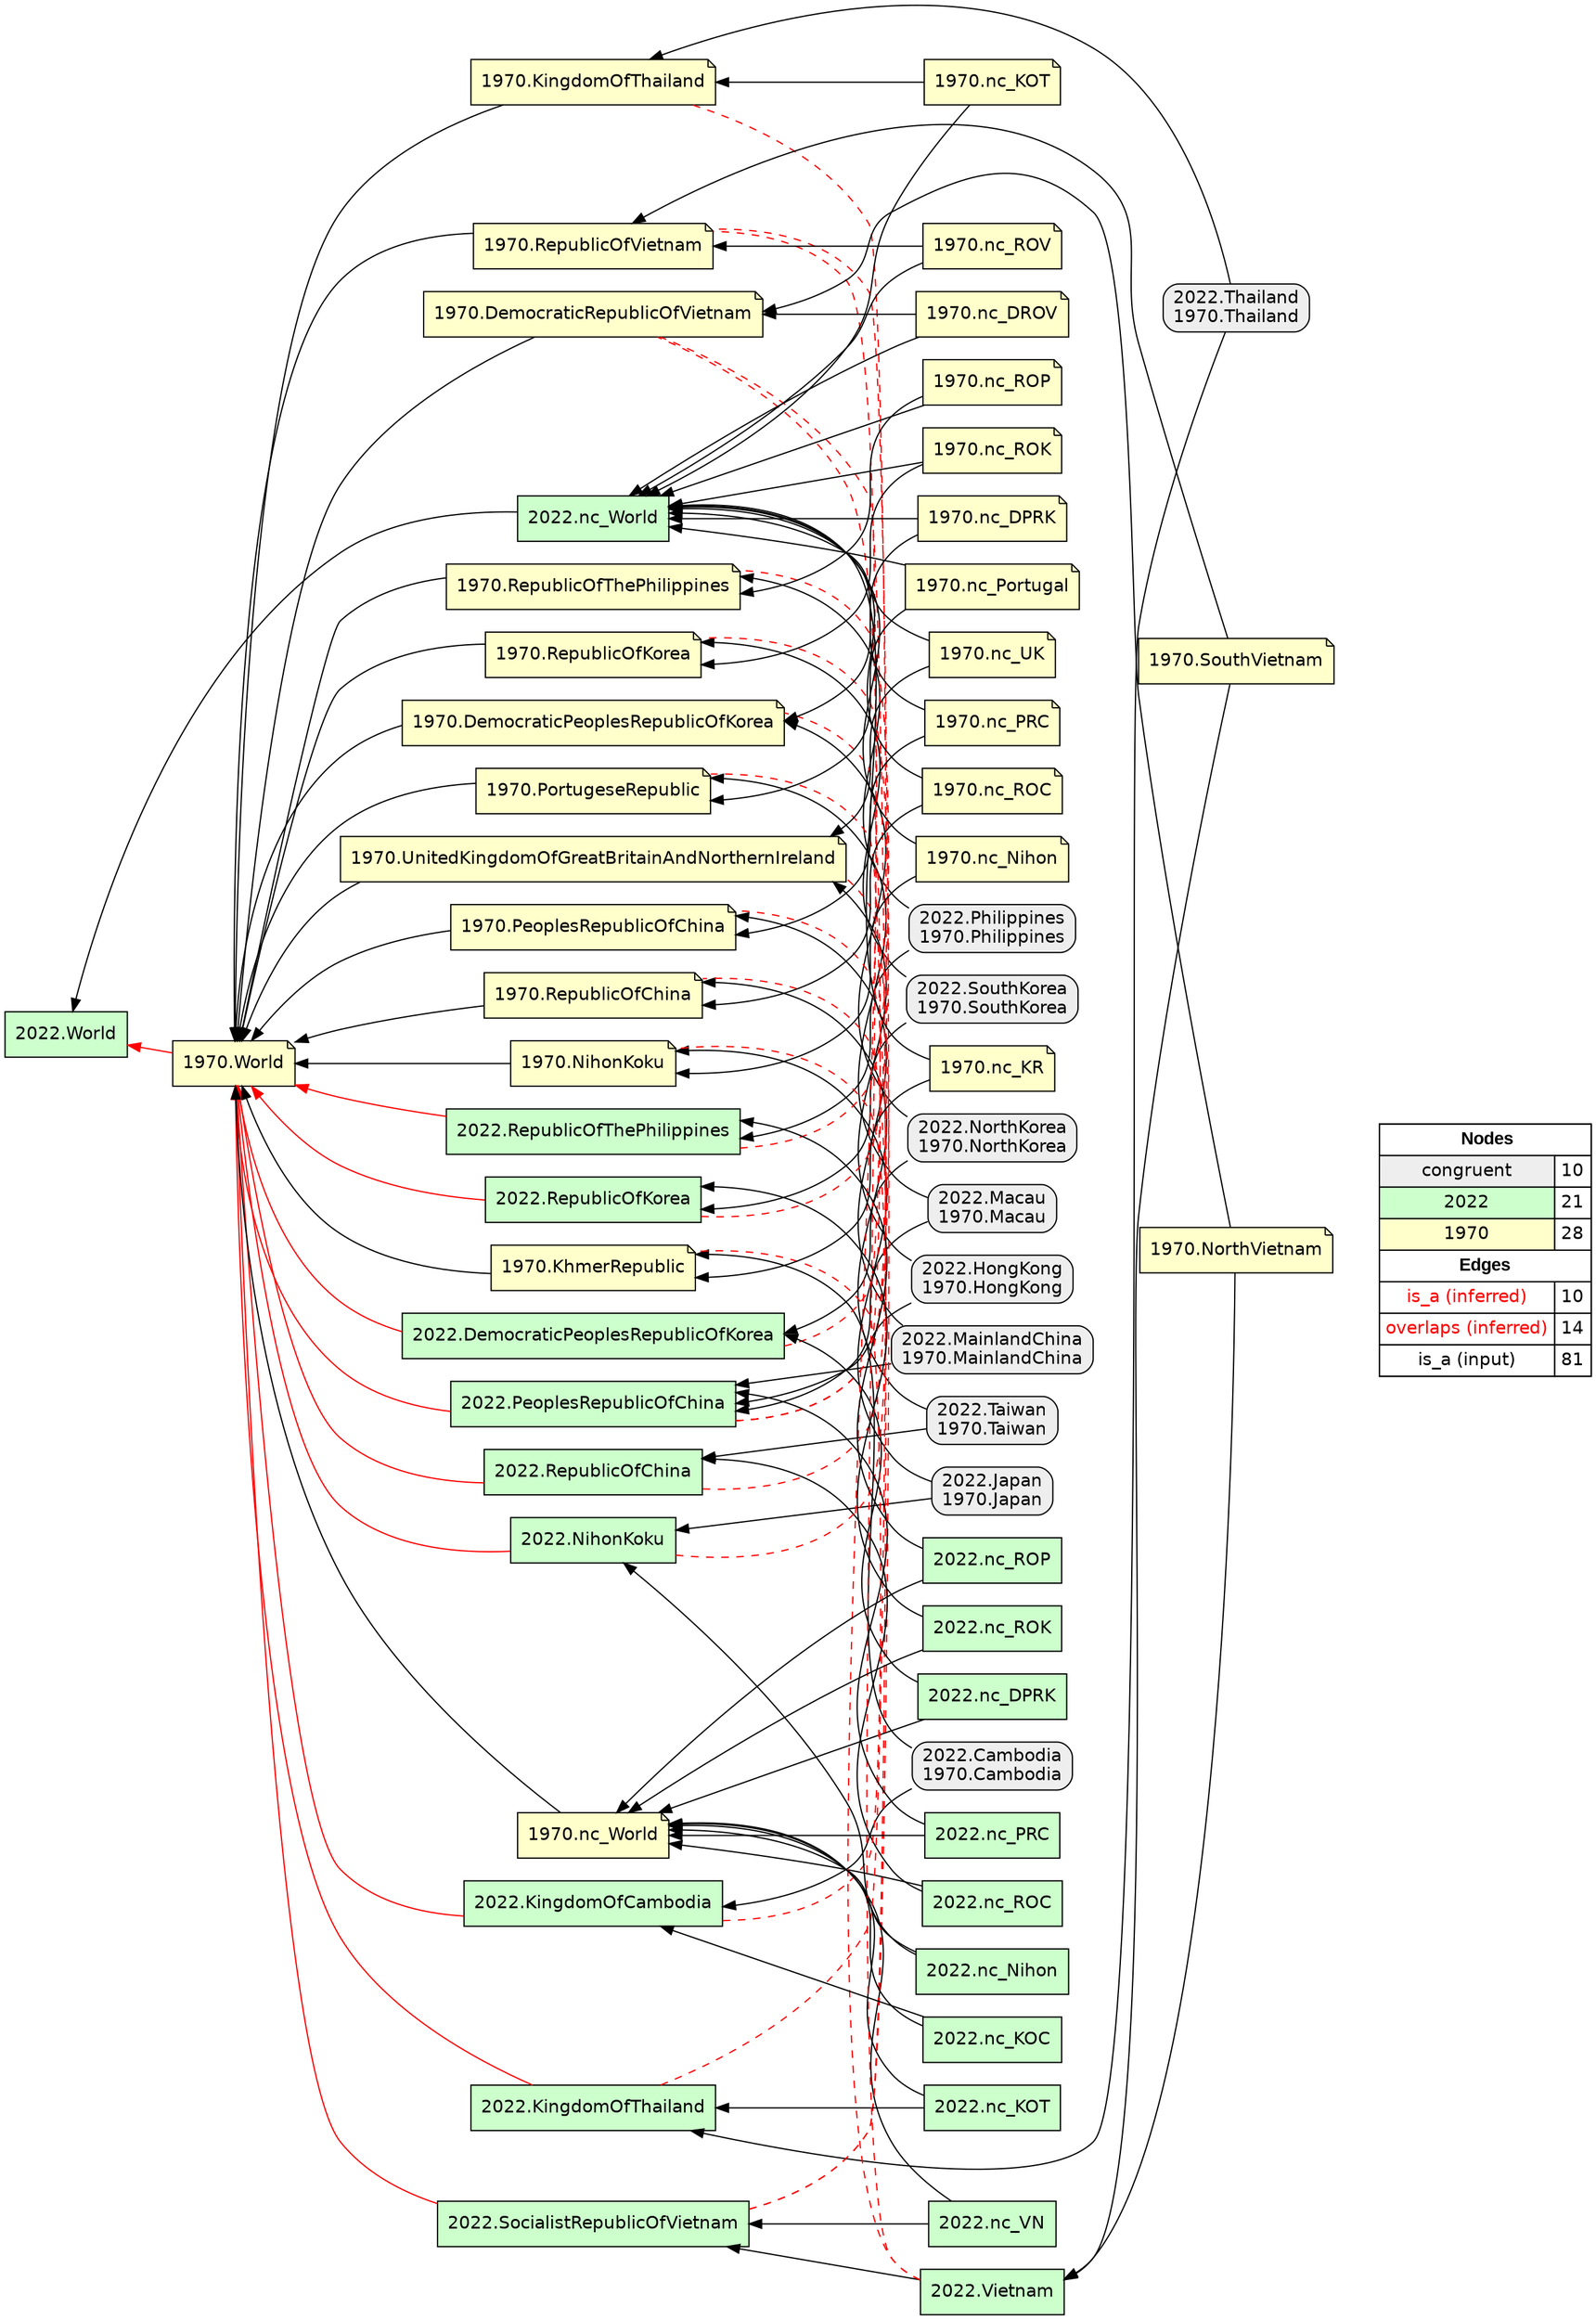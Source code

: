 digraph{
rankdir=RL
node[shape=box style="filled,rounded" fillcolor="#EEEEEE" fontname="helvetica"] 
"2022.Thailand\n1970.Thailand"
"2022.NorthKorea\n1970.NorthKorea"
"2022.Macau\n1970.Macau"
"2022.Cambodia\n1970.Cambodia"
"2022.Japan\n1970.Japan"
"2022.HongKong\n1970.HongKong"
"2022.Taiwan\n1970.Taiwan"
"2022.Philippines\n1970.Philippines"
"2022.SouthKorea\n1970.SouthKorea"
"2022.MainlandChina\n1970.MainlandChina"
node[shape=box style=filled fillcolor="#CCFFCC" fontname="helvetica"] 
"2022.RepublicOfThePhilippines"
"2022.nc_VN"
"2022.SocialistRepublicOfVietnam"
"2022.RepublicOfKorea"
"2022.DemocraticPeoplesRepublicOfKorea"
"2022.nc_World"
"2022.PeoplesRepublicOfChina"
"2022.nc_ROC"
"2022.nc_DPRK"
"2022.RepublicOfChina"
"2022.nc_KOT"
"2022.KingdomOfCambodia"
"2022.nc_Nihon"
"2022.Vietnam"
"2022.NihonKoku"
"2022.World"
"2022.KingdomOfThailand"
"2022.nc_PRC"
"2022.nc_ROK"
"2022.nc_KOC"
"2022.nc_ROP"
node[shape=note style=filled fillcolor="#FFFFCC" fontname="helvetica"] 
"1970.nc_DROV"
"1970.RepublicOfKorea"
"1970.NorthVietnam"
"1970.nc_ROV"
"1970.nc_ROP"
"1970.NihonKoku"
"1970.nc_ROK"
"1970.nc_ROC"
"1970.PortugeseRepublic"
"1970.nc_Portugal"
"1970.KhmerRepublic"
"1970.DemocraticPeoplesRepublicOfKorea"
"1970.nc_DPRK"
"1970.nc_Nihon"
"1970.RepublicOfChina"
"1970.UnitedKingdomOfGreatBritainAndNorthernIreland"
"1970.nc_UK"
"1970.nc_PRC"
"1970.nc_KOT"
"1970.nc_World"
"1970.RepublicOfVietnam"
"1970.World"
"1970.SouthVietnam"
"1970.RepublicOfThePhilippines"
"1970.DemocraticRepublicOfVietnam"
"1970.PeoplesRepublicOfChina"
"1970.nc_KR"
"1970.KingdomOfThailand"
edge[arrowhead=normal style=solid color="#FF0000" constraint=true penwidth=1]
"2022.NihonKoku" -> "1970.World"
"2022.RepublicOfChina" -> "1970.World"
"2022.PeoplesRepublicOfChina" -> "1970.World"
"2022.KingdomOfThailand" -> "1970.World"
"2022.RepublicOfKorea" -> "1970.World"
"1970.World" -> "2022.World"
"2022.DemocraticPeoplesRepublicOfKorea" -> "1970.World"
"2022.KingdomOfCambodia" -> "1970.World"
"2022.RepublicOfThePhilippines" -> "1970.World"
"2022.SocialistRepublicOfVietnam" -> "1970.World"
edge[arrowhead=none style=dashed color="#FF0000" constraint=false penwidth=1]
"2022.KingdomOfCambodia" -> "1970.KhmerRepublic"
"2022.PeoplesRepublicOfChina" -> "1970.UnitedKingdomOfGreatBritainAndNorthernIreland"
"2022.SocialistRepublicOfVietnam" -> "1970.RepublicOfVietnam"
"2022.SocialistRepublicOfVietnam" -> "1970.DemocraticRepublicOfVietnam"
"2022.PeoplesRepublicOfChina" -> "1970.PortugeseRepublic"
"2022.KingdomOfThailand" -> "1970.KingdomOfThailand"
"2022.RepublicOfKorea" -> "1970.RepublicOfKorea"
"2022.NihonKoku" -> "1970.NihonKoku"
"2022.RepublicOfThePhilippines" -> "1970.RepublicOfThePhilippines"
"2022.Vietnam" -> "1970.RepublicOfVietnam"
"2022.Vietnam" -> "1970.DemocraticRepublicOfVietnam"
"2022.DemocraticPeoplesRepublicOfKorea" -> "1970.DemocraticPeoplesRepublicOfKorea"
"2022.RepublicOfChina" -> "1970.RepublicOfChina"
"2022.PeoplesRepublicOfChina" -> "1970.PeoplesRepublicOfChina"
edge[arrowhead=normal style=dotted color="#000000" constraint=true penwidth=1]
edge[arrowhead=normal style=solid color="#000000" constraint=true penwidth=1]
"2022.nc_ROC" -> "2022.RepublicOfChina"
"2022.nc_DPRK" -> "2022.DemocraticPeoplesRepublicOfKorea"
"1970.NorthVietnam" -> "1970.DemocraticRepublicOfVietnam"
"2022.nc_VN" -> "2022.SocialistRepublicOfVietnam"
"1970.UnitedKingdomOfGreatBritainAndNorthernIreland" -> "1970.World"
"1970.nc_PRC" -> "1970.PeoplesRepublicOfChina"
"2022.Thailand\n1970.Thailand" -> "2022.KingdomOfThailand"
"2022.nc_PRC" -> "1970.nc_World"
"1970.nc_DPRK" -> "2022.nc_World"
"2022.nc_ROK" -> "2022.RepublicOfKorea"
"1970.nc_KOT" -> "1970.KingdomOfThailand"
"1970.nc_KR" -> "2022.nc_World"
"1970.nc_ROC" -> "1970.RepublicOfChina"
"2022.nc_Nihon" -> "2022.NihonKoku"
"2022.Philippines\n1970.Philippines" -> "2022.RepublicOfThePhilippines"
"1970.nc_UK" -> "1970.UnitedKingdomOfGreatBritainAndNorthernIreland"
"1970.DemocraticRepublicOfVietnam" -> "1970.World"
"2022.nc_KOT" -> "2022.KingdomOfThailand"
"1970.PortugeseRepublic" -> "1970.World"
"1970.nc_Nihon" -> "2022.nc_World"
"1970.NorthVietnam" -> "2022.Vietnam"
"1970.nc_DROV" -> "2022.nc_World"
"2022.NorthKorea\n1970.NorthKorea" -> "2022.DemocraticPeoplesRepublicOfKorea"
"2022.Macau\n1970.Macau" -> "1970.PortugeseRepublic"
"1970.nc_ROV" -> "1970.RepublicOfVietnam"
"2022.nc_ROC" -> "1970.nc_World"
"1970.nc_ROP" -> "1970.RepublicOfThePhilippines"
"1970.PeoplesRepublicOfChina" -> "1970.World"
"2022.SouthKorea\n1970.SouthKorea" -> "1970.RepublicOfKorea"
"2022.nc_KOC" -> "1970.nc_World"
"1970.nc_World" -> "1970.World"
"2022.Macau\n1970.Macau" -> "2022.PeoplesRepublicOfChina"
"1970.nc_ROP" -> "2022.nc_World"
"1970.nc_DROV" -> "1970.DemocraticRepublicOfVietnam"
"2022.Japan\n1970.Japan" -> "1970.NihonKoku"
"2022.nc_ROP" -> "2022.RepublicOfThePhilippines"
"1970.nc_ROV" -> "2022.nc_World"
"2022.Taiwan\n1970.Taiwan" -> "1970.RepublicOfChina"
"1970.nc_DPRK" -> "1970.DemocraticPeoplesRepublicOfKorea"
"1970.nc_ROK" -> "1970.RepublicOfKorea"
"2022.Cambodia\n1970.Cambodia" -> "2022.KingdomOfCambodia"
"2022.Thailand\n1970.Thailand" -> "1970.KingdomOfThailand"
"1970.KhmerRepublic" -> "1970.World"
"1970.DemocraticPeoplesRepublicOfKorea" -> "1970.World"
"2022.MainlandChina\n1970.MainlandChina" -> "2022.PeoplesRepublicOfChina"
"2022.SouthKorea\n1970.SouthKorea" -> "2022.RepublicOfKorea"
"2022.nc_World" -> "2022.World"
"1970.RepublicOfChina" -> "1970.World"
"2022.Vietnam" -> "2022.SocialistRepublicOfVietnam"
"1970.nc_PRC" -> "2022.nc_World"
"2022.Japan\n1970.Japan" -> "2022.NihonKoku"
"2022.nc_DPRK" -> "1970.nc_World"
"1970.SouthVietnam" -> "2022.Vietnam"
"2022.NorthKorea\n1970.NorthKorea" -> "1970.DemocraticPeoplesRepublicOfKorea"
"1970.NihonKoku" -> "1970.World"
"2022.Cambodia\n1970.Cambodia" -> "1970.KhmerRepublic"
"2022.nc_ROK" -> "1970.nc_World"
"1970.nc_KOT" -> "2022.nc_World"
"1970.nc_Nihon" -> "1970.NihonKoku"
"1970.KingdomOfThailand" -> "1970.World"
"1970.nc_UK" -> "2022.nc_World"
"1970.nc_Portugal" -> "1970.PortugeseRepublic"
"1970.nc_Portugal" -> "2022.nc_World"
"2022.nc_ROP" -> "1970.nc_World"
"2022.HongKong\n1970.HongKong" -> "1970.UnitedKingdomOfGreatBritainAndNorthernIreland"
"2022.HongKong\n1970.HongKong" -> "2022.PeoplesRepublicOfChina"
"1970.RepublicOfVietnam" -> "1970.World"
"2022.MainlandChina\n1970.MainlandChina" -> "1970.PeoplesRepublicOfChina"
"2022.nc_KOT" -> "1970.nc_World"
"1970.RepublicOfKorea" -> "1970.World"
"2022.nc_VN" -> "1970.nc_World"
"2022.Philippines\n1970.Philippines" -> "1970.RepublicOfThePhilippines"
"1970.SouthVietnam" -> "1970.RepublicOfVietnam"
"1970.nc_KR" -> "1970.KhmerRepublic"
"2022.nc_KOC" -> "2022.KingdomOfCambodia"
"1970.nc_ROK" -> "2022.nc_World"
"2022.nc_Nihon" -> "1970.nc_World"
"1970.RepublicOfThePhilippines" -> "1970.World"
"2022.Taiwan\n1970.Taiwan" -> "2022.RepublicOfChina"
"1970.nc_ROC" -> "2022.nc_World"
"2022.nc_PRC" -> "2022.PeoplesRepublicOfChina"
node[shape=box] 
{rank=source Legend [fillcolor= white margin=0 label=< 
 <TABLE BORDER="0" CELLBORDER="1" CELLSPACING="0" CELLPADDING="4"> 
<TR> <TD COLSPAN="2"><font face="Arial Black"> Nodes</font></TD> </TR> 
<TR> 
 <TD bgcolor="#EEEEEE" fontname="helvetica">congruent</TD> 
 <TD>10</TD> 
 </TR> 
<TR> 
 <TD bgcolor="#CCFFCC" fontname="helvetica">2022</TD> 
 <TD>21</TD> 
 </TR> 
<TR> 
 <TD bgcolor="#FFFFCC" fontname="helvetica">1970</TD> 
 <TD>28</TD> 
 </TR> 
<TR> <TD COLSPAN="2"><font face = "Arial Black"> Edges </font></TD> </TR> 
<TR> 
 <TD><font color ="#FF0000">is_a (inferred)</font></TD><TD>10</TD>
</TR>
<TR> 
 <TD><font color ="#FF0000">overlaps (inferred)</font></TD><TD>14</TD>
</TR>
<TR> 
 <TD><font color ="#000000">is_a (input)</font></TD><TD>81</TD>
</TR>
</TABLE> 
 >] } 
}